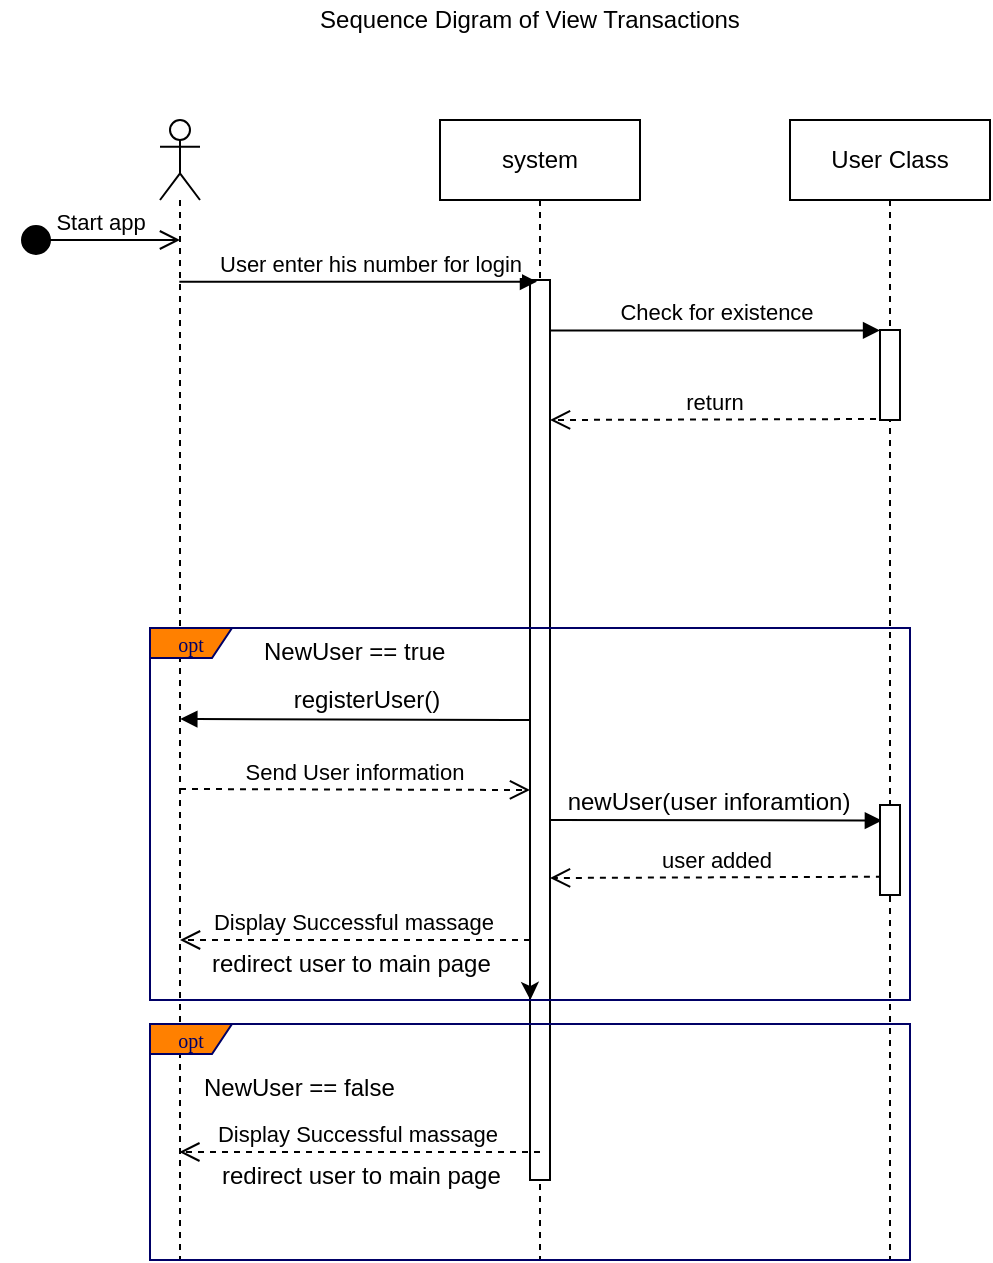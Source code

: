 <mxfile version="10.6.6" type="github"><diagram id="4Q3u7wrR1leZcXGMOihW" name="Page-1"><mxGraphModel dx="821" dy="685" grid="1" gridSize="10" guides="1" tooltips="1" connect="1" arrows="1" fold="1" page="1" pageScale="1" pageWidth="1169" pageHeight="827" math="0" shadow="0"><root><mxCell id="0"/><mxCell id="1" parent="0"/><mxCell id="ilLKEeykwbj_t3yXi4wn-29" value="" style="shape=umlLifeline;participant=umlActor;perimeter=lifelinePerimeter;whiteSpace=wrap;html=1;container=1;collapsible=0;recursiveResize=0;verticalAlign=top;spacingTop=36;labelBackgroundColor=#ffffff;outlineConnect=0;" parent="1" vertex="1"><mxGeometry x="405" y="120" width="20" height="570" as="geometry"/></mxCell><mxCell id="ilLKEeykwbj_t3yXi4wn-30" value="system" style="shape=umlLifeline;perimeter=lifelinePerimeter;whiteSpace=wrap;html=1;container=1;collapsible=0;recursiveResize=0;outlineConnect=0;" parent="1" vertex="1"><mxGeometry x="545" y="120" width="100" height="570" as="geometry"/></mxCell><mxCell id="ilLKEeykwbj_t3yXi4wn-31" value="" style="html=1;points=[];perimeter=orthogonalPerimeter;" parent="ilLKEeykwbj_t3yXi4wn-30" vertex="1"><mxGeometry x="45" y="80" width="10" height="450" as="geometry"/></mxCell><mxCell id="ilLKEeykwbj_t3yXi4wn-32" value="User Class" style="shape=umlLifeline;perimeter=lifelinePerimeter;whiteSpace=wrap;html=1;container=1;collapsible=0;recursiveResize=0;outlineConnect=0;" parent="1" vertex="1"><mxGeometry x="720" y="120" width="100" height="570" as="geometry"/></mxCell><mxCell id="ilLKEeykwbj_t3yXi4wn-33" value="" style="html=1;points=[];perimeter=orthogonalPerimeter;" parent="ilLKEeykwbj_t3yXi4wn-32" vertex="1"><mxGeometry x="45" y="105" width="10" height="45" as="geometry"/></mxCell><mxCell id="ilLKEeykwbj_t3yXi4wn-35" value="Sequence Digram of View Transactions" style="text;html=1;strokeColor=none;fillColor=none;align=center;verticalAlign=middle;whiteSpace=wrap;rounded=0;" parent="1" vertex="1"><mxGeometry x="425" y="60" width="330" height="20" as="geometry"/></mxCell><mxCell id="ilLKEeykwbj_t3yXi4wn-36" value="User enter his number for login" style="html=1;verticalAlign=bottom;endArrow=block;entryX=0.333;entryY=0.254;entryDx=0;entryDy=0;entryPerimeter=0;" parent="1" edge="1"><mxGeometry x="0.066" width="80" relative="1" as="geometry"><mxPoint x="414.667" y="200.833" as="sourcePoint"/><mxPoint x="593.5" y="200.833" as="targetPoint"/><mxPoint as="offset"/></mxGeometry></mxCell><mxCell id="ilLKEeykwbj_t3yXi4wn-38" value="NewUser == true" style="text;html=1;" parent="1" vertex="1"><mxGeometry x="455" y="372" width="110" height="25" as="geometry"/></mxCell><mxCell id="ilLKEeykwbj_t3yXi4wn-40" value="NewUser == false&lt;br&gt;" style="text;html=1;" parent="1" vertex="1"><mxGeometry x="425" y="590" width="110" height="25" as="geometry"/></mxCell><mxCell id="ilLKEeykwbj_t3yXi4wn-41" value="" style="html=1;verticalAlign=bottom;endArrow=block;" parent="1" edge="1"><mxGeometry width="80" relative="1" as="geometry"><mxPoint x="590" y="420" as="sourcePoint"/><mxPoint x="415.167" y="419.5" as="targetPoint"/></mxGeometry></mxCell><mxCell id="ilLKEeykwbj_t3yXi4wn-42" value="registerUser()" style="text;html=1;resizable=0;points=[];align=center;verticalAlign=middle;labelBackgroundColor=#ffffff;" parent="ilLKEeykwbj_t3yXi4wn-41" vertex="1" connectable="0"><mxGeometry x="0.246" y="-6" relative="1" as="geometry"><mxPoint x="27" y="-3.5" as="offset"/></mxGeometry></mxCell><mxCell id="ilLKEeykwbj_t3yXi4wn-43" value="Send User information" style="html=1;verticalAlign=bottom;endArrow=open;dashed=1;endSize=8;" parent="1" edge="1"><mxGeometry relative="1" as="geometry"><mxPoint x="415" y="454.5" as="sourcePoint"/><mxPoint x="590" y="455" as="targetPoint"/></mxGeometry></mxCell><mxCell id="ilLKEeykwbj_t3yXi4wn-44" value="" style="html=1;verticalAlign=bottom;endArrow=block;entryX=0.095;entryY=0.173;entryDx=0;entryDy=0;entryPerimeter=0;" parent="1" target="ilLKEeykwbj_t3yXi4wn-70" edge="1"><mxGeometry width="80" relative="1" as="geometry"><mxPoint x="600" y="470" as="sourcePoint"/><mxPoint x="735" y="470" as="targetPoint"/></mxGeometry></mxCell><mxCell id="ilLKEeykwbj_t3yXi4wn-45" value="newUser(user inforamtion)" style="text;html=1;resizable=0;points=[];align=center;verticalAlign=middle;labelBackgroundColor=#ffffff;" parent="ilLKEeykwbj_t3yXi4wn-44" vertex="1" connectable="0"><mxGeometry x="-0.237" y="5" relative="1" as="geometry"><mxPoint x="15.5" y="-4" as="offset"/></mxGeometry></mxCell><mxCell id="ilLKEeykwbj_t3yXi4wn-46" value="user added" style="html=1;verticalAlign=bottom;endArrow=open;dashed=1;endSize=8;exitX=0.095;exitY=0.797;exitDx=0;exitDy=0;exitPerimeter=0;" parent="1" source="ilLKEeykwbj_t3yXi4wn-70" edge="1"><mxGeometry relative="1" as="geometry"><mxPoint x="741" y="499" as="sourcePoint"/><mxPoint x="600" y="499" as="targetPoint"/></mxGeometry></mxCell><mxCell id="ilLKEeykwbj_t3yXi4wn-48" value="Start app" style="html=1;verticalAlign=bottom;startArrow=circle;startFill=1;endArrow=open;startSize=6;endSize=8;" parent="1" edge="1"><mxGeometry width="80" relative="1" as="geometry"><mxPoint x="335" y="180" as="sourcePoint"/><mxPoint x="415" y="180" as="targetPoint"/></mxGeometry></mxCell><mxCell id="ilLKEeykwbj_t3yXi4wn-62" value="Display Successful massage&amp;nbsp;" style="html=1;verticalAlign=bottom;endArrow=open;dashed=1;endSize=8;" parent="1" target="ilLKEeykwbj_t3yXi4wn-29" edge="1"><mxGeometry relative="1" as="geometry"><mxPoint x="590" y="530" as="sourcePoint"/><mxPoint x="421.31" y="530" as="targetPoint"/></mxGeometry></mxCell><mxCell id="ilLKEeykwbj_t3yXi4wn-63" value="redirect user to main page" style="text;html=1;resizable=0;points=[];autosize=1;align=left;verticalAlign=top;spacingTop=-4;" parent="1" vertex="1"><mxGeometry x="429" y="532" width="150" height="20" as="geometry"/></mxCell><mxCell id="ilLKEeykwbj_t3yXi4wn-64" value="Display Successful massage&amp;nbsp;" style="html=1;verticalAlign=bottom;endArrow=open;dashed=1;endSize=8;" parent="1" edge="1"><mxGeometry relative="1" as="geometry"><mxPoint x="595" y="636" as="sourcePoint"/><mxPoint x="414.667" y="636" as="targetPoint"/></mxGeometry></mxCell><mxCell id="ilLKEeykwbj_t3yXi4wn-65" value="redirect user to main page" style="text;html=1;resizable=0;points=[];autosize=1;align=left;verticalAlign=top;spacingTop=-4;" parent="1" vertex="1"><mxGeometry x="434" y="638" width="150" height="20" as="geometry"/></mxCell><mxCell id="ilLKEeykwbj_t3yXi4wn-77" value="" style="edgeStyle=orthogonalEdgeStyle;rounded=0;orthogonalLoop=1;jettySize=auto;html=1;" parent="1" source="ilLKEeykwbj_t3yXi4wn-67" edge="1"><mxGeometry relative="1" as="geometry"><mxPoint x="590.167" y="560" as="targetPoint"/></mxGeometry></mxCell><mxCell id="ilLKEeykwbj_t3yXi4wn-67" value="opt" style="shape=umlFrame;whiteSpace=wrap;html=1;strokeColor=#000066;fillColor=#FF8000;fontFamily=Tahoma;fontSize=10;fontColor=#000066;align=center;width=41;height=15;" parent="1" vertex="1"><mxGeometry x="400" y="572" width="380" height="118" as="geometry"/></mxCell><mxCell id="ilLKEeykwbj_t3yXi4wn-69" value="return" style="html=1;verticalAlign=bottom;endArrow=open;dashed=1;endSize=8;exitX=-0.108;exitY=0.389;exitDx=0;exitDy=0;exitPerimeter=0;" parent="1" edge="1"><mxGeometry relative="1" as="geometry"><mxPoint x="763" y="269.5" as="sourcePoint"/><mxPoint x="600" y="270" as="targetPoint"/></mxGeometry></mxCell><mxCell id="ilLKEeykwbj_t3yXi4wn-70" value="" style="html=1;points=[];perimeter=orthogonalPerimeter;" parent="1" vertex="1"><mxGeometry x="765" y="462.5" width="10" height="45" as="geometry"/></mxCell><mxCell id="ilLKEeykwbj_t3yXi4wn-75" value="Check for existence" style="html=1;verticalAlign=bottom;endArrow=block;entryX=0;entryY=0;exitX=1;exitY=0.633;exitDx=0;exitDy=0;exitPerimeter=0;" parent="1" edge="1"><mxGeometry relative="1" as="geometry"><mxPoint x="600.207" y="225.241" as="sourcePoint"/><mxPoint x="765.034" y="225.241" as="targetPoint"/></mxGeometry></mxCell><mxCell id="ilLKEeykwbj_t3yXi4wn-78" value="opt" style="shape=umlFrame;whiteSpace=wrap;html=1;strokeColor=#000066;fillColor=#FF8000;fontFamily=Tahoma;fontSize=10;fontColor=#000066;align=center;width=41;height=15;" parent="1" vertex="1"><mxGeometry x="400" y="374" width="380" height="186" as="geometry"/></mxCell></root></mxGraphModel></diagram></mxfile>